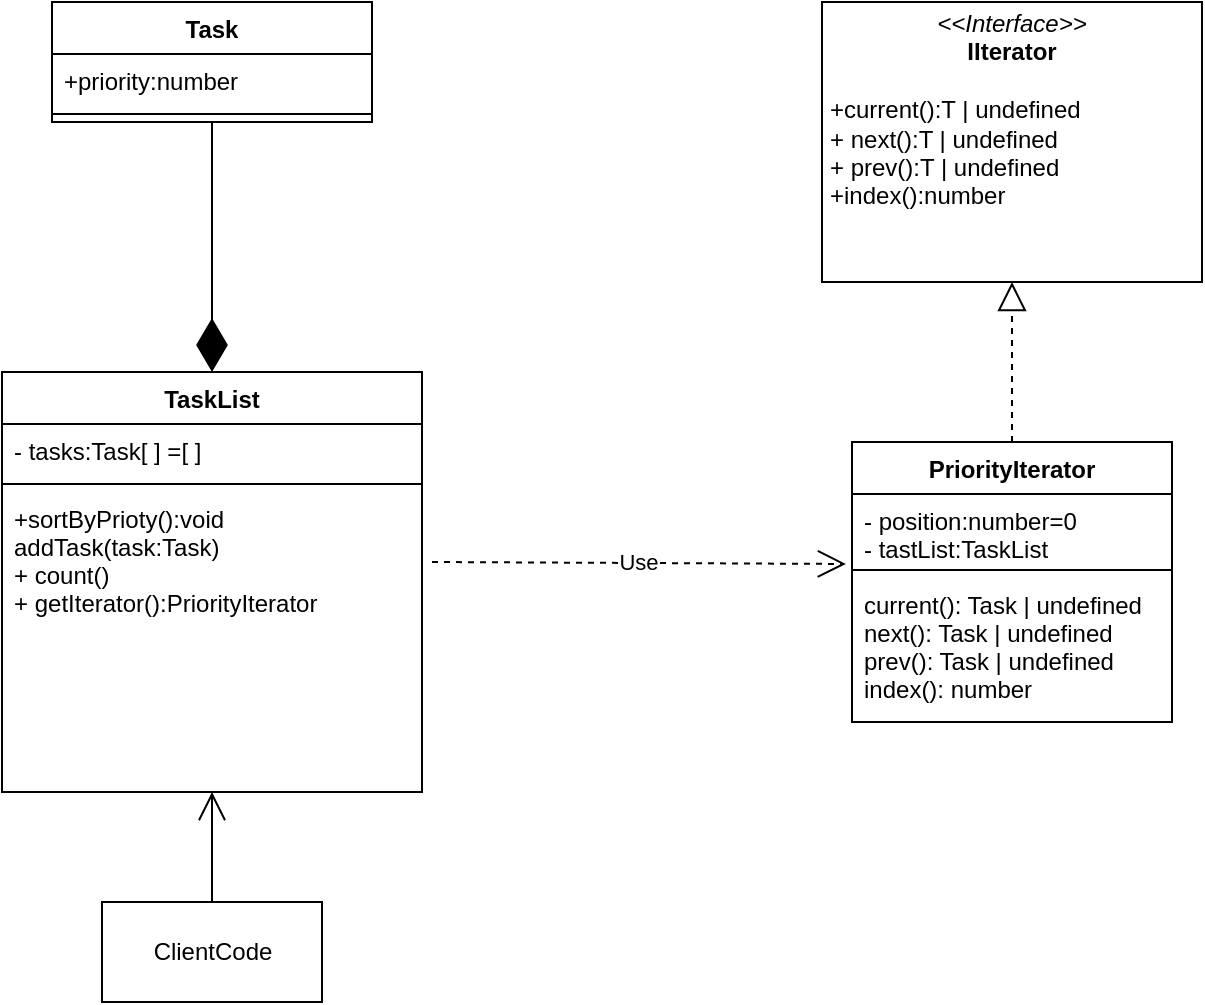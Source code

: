 <mxfile version="20.8.16" type="device"><diagram name="Страница 1" id="oujwsWXZdSldEjoqLeFY"><mxGraphModel dx="1118" dy="531" grid="1" gridSize="10" guides="1" tooltips="1" connect="1" arrows="1" fold="1" page="1" pageScale="1" pageWidth="827" pageHeight="1169" math="0" shadow="0"><root><mxCell id="0"/><mxCell id="1" parent="0"/><mxCell id="vW3-j5c_9OlUgQ53xWoZ-1" value="Task" style="swimlane;fontStyle=1;align=center;verticalAlign=top;childLayout=stackLayout;horizontal=1;startSize=26;horizontalStack=0;resizeParent=1;resizeParentMax=0;resizeLast=0;collapsible=1;marginBottom=0;" vertex="1" parent="1"><mxGeometry x="80" y="40" width="160" height="60" as="geometry"/></mxCell><mxCell id="vW3-j5c_9OlUgQ53xWoZ-2" value="+priority:number" style="text;strokeColor=none;fillColor=none;align=left;verticalAlign=top;spacingLeft=4;spacingRight=4;overflow=hidden;rotatable=0;points=[[0,0.5],[1,0.5]];portConstraint=eastwest;" vertex="1" parent="vW3-j5c_9OlUgQ53xWoZ-1"><mxGeometry y="26" width="160" height="26" as="geometry"/></mxCell><mxCell id="vW3-j5c_9OlUgQ53xWoZ-3" value="" style="line;strokeWidth=1;fillColor=none;align=left;verticalAlign=middle;spacingTop=-1;spacingLeft=3;spacingRight=3;rotatable=0;labelPosition=right;points=[];portConstraint=eastwest;strokeColor=inherit;" vertex="1" parent="vW3-j5c_9OlUgQ53xWoZ-1"><mxGeometry y="52" width="160" height="8" as="geometry"/></mxCell><mxCell id="vW3-j5c_9OlUgQ53xWoZ-6" value="TaskList" style="swimlane;fontStyle=1;align=center;verticalAlign=top;childLayout=stackLayout;horizontal=1;startSize=26;horizontalStack=0;resizeParent=1;resizeParentMax=0;resizeLast=0;collapsible=1;marginBottom=0;" vertex="1" parent="1"><mxGeometry x="55" y="225" width="210" height="210" as="geometry"/></mxCell><mxCell id="vW3-j5c_9OlUgQ53xWoZ-7" value="- tasks:Task[ ] =[ ]" style="text;strokeColor=none;fillColor=none;align=left;verticalAlign=top;spacingLeft=4;spacingRight=4;overflow=hidden;rotatable=0;points=[[0,0.5],[1,0.5]];portConstraint=eastwest;" vertex="1" parent="vW3-j5c_9OlUgQ53xWoZ-6"><mxGeometry y="26" width="210" height="26" as="geometry"/></mxCell><mxCell id="vW3-j5c_9OlUgQ53xWoZ-8" value="" style="line;strokeWidth=1;fillColor=none;align=left;verticalAlign=middle;spacingTop=-1;spacingLeft=3;spacingRight=3;rotatable=0;labelPosition=right;points=[];portConstraint=eastwest;strokeColor=inherit;" vertex="1" parent="vW3-j5c_9OlUgQ53xWoZ-6"><mxGeometry y="52" width="210" height="8" as="geometry"/></mxCell><mxCell id="vW3-j5c_9OlUgQ53xWoZ-9" value="+sortByPrioty():void&#10; addTask(task:Task)&#10;+ count()&#10;+ getIterator():PriorityIterator" style="text;strokeColor=none;fillColor=none;align=left;verticalAlign=top;spacingLeft=4;spacingRight=4;overflow=hidden;rotatable=0;points=[[0,0.5],[1,0.5]];portConstraint=eastwest;" vertex="1" parent="vW3-j5c_9OlUgQ53xWoZ-6"><mxGeometry y="60" width="210" height="150" as="geometry"/></mxCell><mxCell id="vW3-j5c_9OlUgQ53xWoZ-11" value="&lt;p style=&quot;margin:0px;margin-top:4px;text-align:center;&quot;&gt;&lt;i&gt;&amp;lt;&amp;lt;Interface&amp;gt;&amp;gt;&lt;/i&gt;&lt;br&gt;&lt;b&gt;IIterator&lt;/b&gt;&lt;/p&gt;&lt;p style=&quot;margin:0px;margin-left:4px;&quot;&gt;&lt;br&gt;&lt;/p&gt;&lt;p style=&quot;margin:0px;margin-left:4px;&quot;&gt;+current():T | undefined&lt;br&gt;+ next():T | undefined&lt;br&gt;+&amp;nbsp;prev():T | undefined&lt;br&gt;+index():number&lt;/p&gt;" style="verticalAlign=top;align=left;overflow=fill;fontSize=12;fontFamily=Helvetica;html=1;" vertex="1" parent="1"><mxGeometry x="465" y="40" width="190" height="140" as="geometry"/></mxCell><mxCell id="vW3-j5c_9OlUgQ53xWoZ-12" value="PriorityIterator" style="swimlane;fontStyle=1;align=center;verticalAlign=top;childLayout=stackLayout;horizontal=1;startSize=26;horizontalStack=0;resizeParent=1;resizeParentMax=0;resizeLast=0;collapsible=1;marginBottom=0;" vertex="1" parent="1"><mxGeometry x="480" y="260" width="160" height="140" as="geometry"/></mxCell><mxCell id="vW3-j5c_9OlUgQ53xWoZ-13" value="- position:number=0&#10;    - tastList:TaskList" style="text;strokeColor=none;fillColor=none;align=left;verticalAlign=top;spacingLeft=4;spacingRight=4;overflow=hidden;rotatable=0;points=[[0,0.5],[1,0.5]];portConstraint=eastwest;" vertex="1" parent="vW3-j5c_9OlUgQ53xWoZ-12"><mxGeometry y="26" width="160" height="34" as="geometry"/></mxCell><mxCell id="vW3-j5c_9OlUgQ53xWoZ-14" value="" style="line;strokeWidth=1;fillColor=none;align=left;verticalAlign=middle;spacingTop=-1;spacingLeft=3;spacingRight=3;rotatable=0;labelPosition=right;points=[];portConstraint=eastwest;strokeColor=inherit;" vertex="1" parent="vW3-j5c_9OlUgQ53xWoZ-12"><mxGeometry y="60" width="160" height="8" as="geometry"/></mxCell><mxCell id="vW3-j5c_9OlUgQ53xWoZ-15" value="current(): Task | undefined&#10;next(): Task | undefined&#10;prev(): Task | undefined&#10;index(): number " style="text;strokeColor=none;fillColor=none;align=left;verticalAlign=top;spacingLeft=4;spacingRight=4;overflow=hidden;rotatable=0;points=[[0,0.5],[1,0.5]];portConstraint=eastwest;" vertex="1" parent="vW3-j5c_9OlUgQ53xWoZ-12"><mxGeometry y="68" width="160" height="72" as="geometry"/></mxCell><mxCell id="vW3-j5c_9OlUgQ53xWoZ-17" value="" style="endArrow=block;dashed=1;endFill=0;endSize=12;html=1;rounded=0;exitX=0.5;exitY=0;exitDx=0;exitDy=0;entryX=0.5;entryY=1;entryDx=0;entryDy=0;" edge="1" parent="1" source="vW3-j5c_9OlUgQ53xWoZ-12" target="vW3-j5c_9OlUgQ53xWoZ-11"><mxGeometry width="160" relative="1" as="geometry"><mxPoint x="330" y="280" as="sourcePoint"/><mxPoint x="490" y="280" as="targetPoint"/></mxGeometry></mxCell><mxCell id="vW3-j5c_9OlUgQ53xWoZ-19" value="" style="endArrow=diamondThin;endFill=1;endSize=24;html=1;rounded=0;entryX=0.5;entryY=0;entryDx=0;entryDy=0;exitX=0.5;exitY=1;exitDx=0;exitDy=0;" edge="1" parent="1" source="vW3-j5c_9OlUgQ53xWoZ-1" target="vW3-j5c_9OlUgQ53xWoZ-6"><mxGeometry width="160" relative="1" as="geometry"><mxPoint x="330" y="280" as="sourcePoint"/><mxPoint x="490" y="280" as="targetPoint"/></mxGeometry></mxCell><mxCell id="vW3-j5c_9OlUgQ53xWoZ-20" value="Use" style="endArrow=open;endSize=12;dashed=1;html=1;rounded=0;entryX=-0.019;entryY=1.029;entryDx=0;entryDy=0;entryPerimeter=0;" edge="1" parent="1" target="vW3-j5c_9OlUgQ53xWoZ-13"><mxGeometry width="160" relative="1" as="geometry"><mxPoint x="270" y="320" as="sourcePoint"/><mxPoint x="490" y="280" as="targetPoint"/></mxGeometry></mxCell><mxCell id="vW3-j5c_9OlUgQ53xWoZ-21" value="ClientCode" style="html=1;" vertex="1" parent="1"><mxGeometry x="105" y="490" width="110" height="50" as="geometry"/></mxCell><mxCell id="vW3-j5c_9OlUgQ53xWoZ-23" value="" style="endArrow=open;endFill=1;endSize=12;html=1;rounded=0;exitX=0.5;exitY=0;exitDx=0;exitDy=0;" edge="1" parent="1" source="vW3-j5c_9OlUgQ53xWoZ-21" target="vW3-j5c_9OlUgQ53xWoZ-9"><mxGeometry width="160" relative="1" as="geometry"><mxPoint x="330" y="280" as="sourcePoint"/><mxPoint x="490" y="280" as="targetPoint"/></mxGeometry></mxCell></root></mxGraphModel></diagram></mxfile>